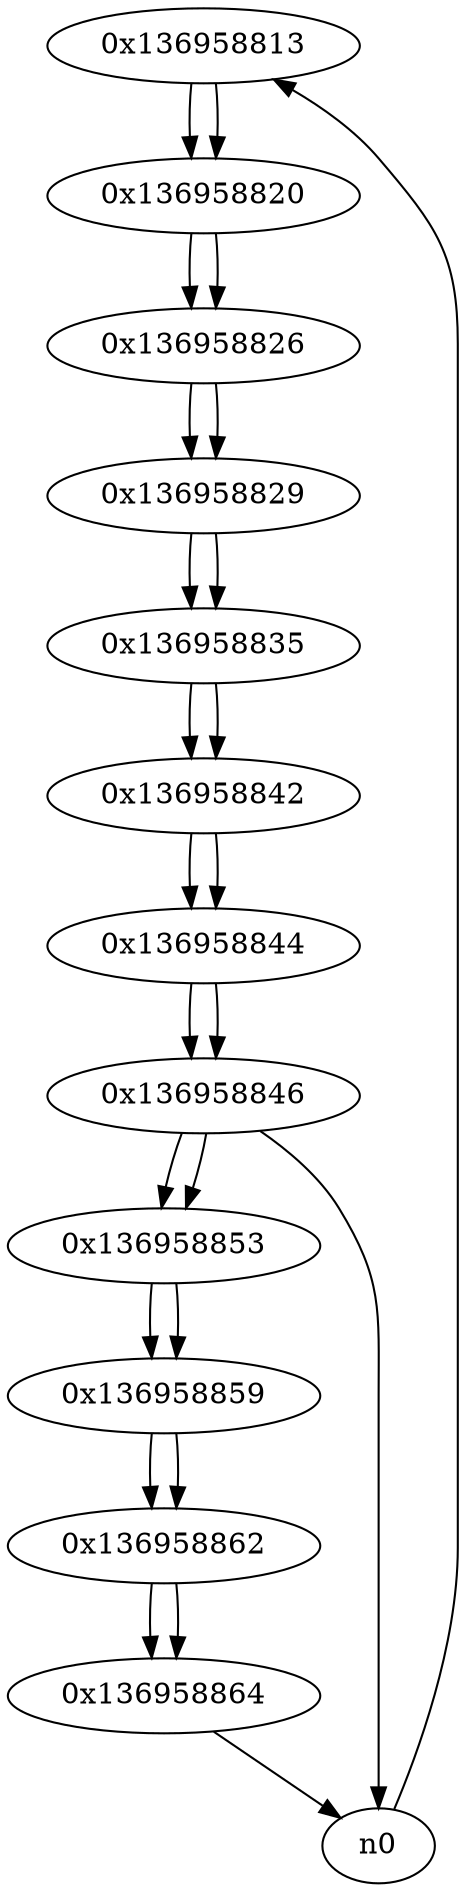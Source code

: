 digraph G{
/* nodes */
  n1 [label="0x136958813"]
  n2 [label="0x136958820"]
  n3 [label="0x136958826"]
  n4 [label="0x136958829"]
  n5 [label="0x136958835"]
  n6 [label="0x136958842"]
  n7 [label="0x136958844"]
  n8 [label="0x136958846"]
  n9 [label="0x136958853"]
  n10 [label="0x136958859"]
  n11 [label="0x136958862"]
  n12 [label="0x136958864"]
/* edges */
n1 -> n2;
n0 -> n1;
n2 -> n3;
n1 -> n2;
n3 -> n4;
n2 -> n3;
n4 -> n5;
n3 -> n4;
n5 -> n6;
n4 -> n5;
n6 -> n7;
n5 -> n6;
n7 -> n8;
n6 -> n7;
n8 -> n9;
n8 -> n0;
n7 -> n8;
n9 -> n10;
n8 -> n9;
n10 -> n11;
n9 -> n10;
n11 -> n12;
n10 -> n11;
n12 -> n0;
n11 -> n12;
}
